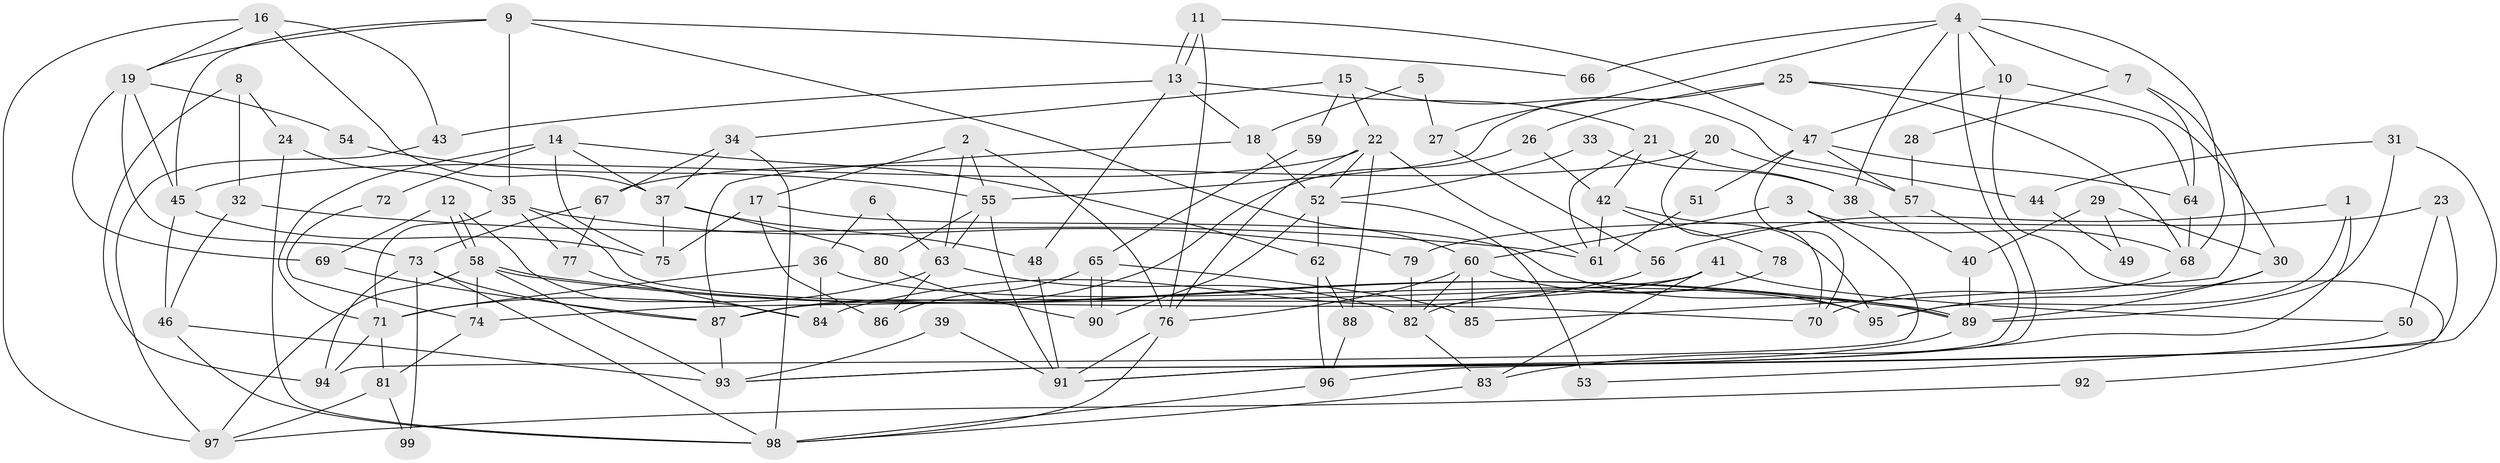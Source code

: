 // coarse degree distribution, {12: 0.04, 7: 0.04, 2: 0.18, 10: 0.04, 6: 0.2, 17: 0.02, 4: 0.16, 3: 0.22, 8: 0.02, 9: 0.02, 11: 0.02, 5: 0.04}
// Generated by graph-tools (version 1.1) at 2025/51/03/04/25 22:51:03]
// undirected, 99 vertices, 198 edges
graph export_dot {
  node [color=gray90,style=filled];
  1;
  2;
  3;
  4;
  5;
  6;
  7;
  8;
  9;
  10;
  11;
  12;
  13;
  14;
  15;
  16;
  17;
  18;
  19;
  20;
  21;
  22;
  23;
  24;
  25;
  26;
  27;
  28;
  29;
  30;
  31;
  32;
  33;
  34;
  35;
  36;
  37;
  38;
  39;
  40;
  41;
  42;
  43;
  44;
  45;
  46;
  47;
  48;
  49;
  50;
  51;
  52;
  53;
  54;
  55;
  56;
  57;
  58;
  59;
  60;
  61;
  62;
  63;
  64;
  65;
  66;
  67;
  68;
  69;
  70;
  71;
  72;
  73;
  74;
  75;
  76;
  77;
  78;
  79;
  80;
  81;
  82;
  83;
  84;
  85;
  86;
  87;
  88;
  89;
  90;
  91;
  92;
  93;
  94;
  95;
  96;
  97;
  98;
  99;
  1 -- 95;
  1 -- 83;
  1 -- 56;
  2 -- 17;
  2 -- 63;
  2 -- 55;
  2 -- 76;
  3 -- 68;
  3 -- 94;
  3 -- 60;
  4 -- 10;
  4 -- 96;
  4 -- 7;
  4 -- 27;
  4 -- 38;
  4 -- 66;
  4 -- 68;
  5 -- 18;
  5 -- 27;
  6 -- 63;
  6 -- 36;
  7 -- 85;
  7 -- 28;
  7 -- 64;
  8 -- 94;
  8 -- 32;
  8 -- 24;
  9 -- 60;
  9 -- 35;
  9 -- 19;
  9 -- 45;
  9 -- 66;
  10 -- 47;
  10 -- 30;
  10 -- 92;
  11 -- 76;
  11 -- 13;
  11 -- 13;
  11 -- 47;
  12 -- 58;
  12 -- 58;
  12 -- 69;
  12 -- 84;
  13 -- 48;
  13 -- 18;
  13 -- 21;
  13 -- 43;
  14 -- 62;
  14 -- 37;
  14 -- 71;
  14 -- 72;
  14 -- 75;
  15 -- 34;
  15 -- 22;
  15 -- 44;
  15 -- 59;
  16 -- 97;
  16 -- 37;
  16 -- 19;
  16 -- 43;
  17 -- 75;
  17 -- 89;
  17 -- 86;
  18 -- 52;
  18 -- 87;
  19 -- 45;
  19 -- 54;
  19 -- 69;
  19 -- 73;
  20 -- 67;
  20 -- 70;
  20 -- 57;
  21 -- 61;
  21 -- 38;
  21 -- 42;
  22 -- 45;
  22 -- 76;
  22 -- 52;
  22 -- 61;
  22 -- 88;
  23 -- 79;
  23 -- 93;
  23 -- 50;
  24 -- 98;
  24 -- 35;
  25 -- 68;
  25 -- 64;
  25 -- 26;
  25 -- 55;
  26 -- 87;
  26 -- 42;
  27 -- 56;
  28 -- 57;
  29 -- 30;
  29 -- 40;
  29 -- 49;
  30 -- 95;
  30 -- 89;
  31 -- 93;
  31 -- 89;
  31 -- 44;
  32 -- 46;
  32 -- 61;
  33 -- 52;
  33 -- 38;
  34 -- 67;
  34 -- 98;
  34 -- 37;
  35 -- 70;
  35 -- 71;
  35 -- 77;
  35 -- 79;
  36 -- 95;
  36 -- 71;
  36 -- 84;
  37 -- 75;
  37 -- 48;
  37 -- 80;
  38 -- 40;
  39 -- 93;
  39 -- 91;
  40 -- 89;
  41 -- 74;
  41 -- 87;
  41 -- 50;
  41 -- 83;
  42 -- 61;
  42 -- 78;
  42 -- 95;
  43 -- 97;
  44 -- 49;
  45 -- 46;
  45 -- 75;
  46 -- 98;
  46 -- 93;
  47 -- 57;
  47 -- 51;
  47 -- 64;
  47 -- 70;
  48 -- 91;
  50 -- 53;
  51 -- 61;
  52 -- 90;
  52 -- 53;
  52 -- 62;
  54 -- 55;
  55 -- 63;
  55 -- 80;
  55 -- 91;
  56 -- 84;
  57 -- 91;
  58 -- 89;
  58 -- 89;
  58 -- 74;
  58 -- 93;
  58 -- 97;
  59 -- 65;
  60 -- 82;
  60 -- 76;
  60 -- 85;
  60 -- 95;
  62 -- 88;
  62 -- 96;
  63 -- 71;
  63 -- 82;
  63 -- 86;
  64 -- 68;
  65 -- 90;
  65 -- 90;
  65 -- 86;
  65 -- 85;
  67 -- 73;
  67 -- 77;
  68 -- 70;
  69 -- 87;
  71 -- 81;
  71 -- 94;
  72 -- 74;
  73 -- 87;
  73 -- 94;
  73 -- 98;
  73 -- 99;
  74 -- 81;
  76 -- 91;
  76 -- 98;
  77 -- 84;
  78 -- 82;
  79 -- 82;
  80 -- 90;
  81 -- 97;
  81 -- 99;
  82 -- 83;
  83 -- 98;
  87 -- 93;
  88 -- 96;
  89 -- 91;
  92 -- 97;
  96 -- 98;
}

